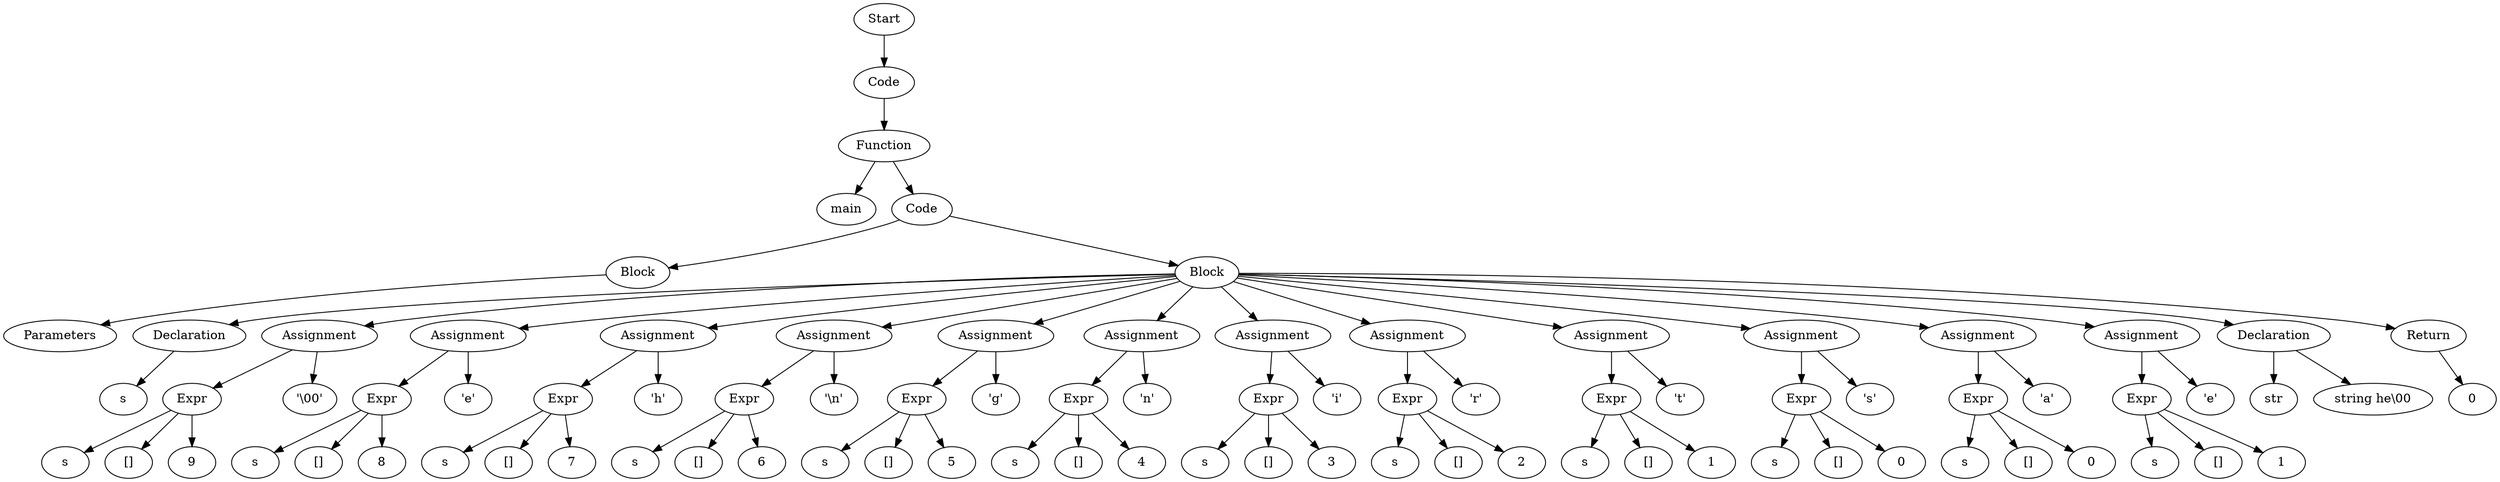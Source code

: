 digraph AST {
  "135951640409856" [label="Start"];
  "135951640409856" -> "135951640412064";
  "135951640412064" [label="Code"];
  "135951640412064" -> "135951640404384";
  "135951640404384" [label="Function"];
  "135951640404384" -> "135951640397568";
  "135951640404384" -> "135951640406496";
  "135951640397568" [label="main"];
  "135951640406496" [label="Code"];
  "135951640406496" -> "135951640222960";
  "135951640406496" -> "135951640228768";
  "135951640222960" [label="Block"];
  "135951640222960" -> "135951640407984";
  "135951640407984" [label="Parameters"];
  "135951640228768" [label="Block"];
  "135951640228768" -> "135951638620736";
  "135951640228768" -> "135951639797216";
  "135951640228768" -> "135951639790976";
  "135951640228768" -> "135951641462432";
  "135951640228768" -> "135951641466032";
  "135951640228768" -> "135951640466704";
  "135951640228768" -> "135951640462912";
  "135951640228768" -> "135951640471456";
  "135951640228768" -> "135951641464400";
  "135951640228768" -> "135951641462048";
  "135951640228768" -> "135951641463440";
  "135951640228768" -> "135951640466992";
  "135951640228768" -> "135951641463776";
  "135951640228768" -> "135951639792944";
  "135951640228768" -> "135951640221520";
  "135951638620736" [label="Declaration"];
  "135951638620736" -> "135951638610512";
  "135951638610512" [label="s"];
  "135951639797216" [label="Assignment"];
  "135951639797216" -> "135951640396896";
  "135951639797216" -> "135951641463872";
  "135951640396896" [label="Expr"];
  "135951640396896" -> "135951639803168";
  "135951640396896" -> "135951640402416";
  "135951640396896" -> "135951640395936";
  "135951639803168" [label="s"];
  "135951640402416" [label="[]"];
  "135951640395936" [label="9"];
  "135951641463872" [label="'\\00'"];
  "135951639790976" [label="Assignment"];
  "135951639790976" -> "135951639802448";
  "135951639790976" -> "135951641463584";
  "135951639802448" [label="Expr"];
  "135951639802448" -> "135951639792224";
  "135951639802448" -> "135951639791648";
  "135951639802448" -> "135951639799088";
  "135951639792224" [label="s"];
  "135951639791648" [label="[]"];
  "135951639799088" [label="8"];
  "135951641463584" [label="'e'"];
  "135951641462432" [label="Assignment"];
  "135951641462432" -> "135951639799760";
  "135951641462432" -> "135951641466224";
  "135951639799760" [label="Expr"];
  "135951639799760" -> "135951639804848";
  "135951639799760" -> "135951639802832";
  "135951639799760" -> "135951639793088";
  "135951639804848" [label="s"];
  "135951639802832" [label="[]"];
  "135951639793088" [label="7"];
  "135951641466224" [label="'h'"];
  "135951641466032" [label="Assignment"];
  "135951641466032" -> "135951639798416";
  "135951641466032" -> "135951641470640";
  "135951639798416" [label="Expr"];
  "135951639798416" -> "135951639805424";
  "135951639798416" -> "135951639804368";
  "135951639798416" -> "135951639805856";
  "135951639805424" [label="s"];
  "135951639804368" [label="[]"];
  "135951639805856" [label="6"];
  "135951641470640" [label="'\\n'"];
  "135951640466704" [label="Assignment"];
  "135951640466704" -> "135951640466176";
  "135951640466704" -> "135951641465024";
  "135951640466176" [label="Expr"];
  "135951640466176" -> "135951640472752";
  "135951640466176" -> "135951639801776";
  "135951640466176" -> "135951640470256";
  "135951640472752" [label="s"];
  "135951639801776" [label="[]"];
  "135951640470256" [label="5"];
  "135951641465024" [label="'g'"];
  "135951640462912" [label="Assignment"];
  "135951640462912" -> "135951640474096";
  "135951640462912" -> "135951641467088";
  "135951640474096" [label="Expr"];
  "135951640474096" -> "135951640469344";
  "135951640474096" -> "135951640473664";
  "135951640474096" -> "135951640475968";
  "135951640469344" [label="s"];
  "135951640473664" [label="[]"];
  "135951640475968" [label="4"];
  "135951641467088" [label="'n'"];
  "135951640471456" [label="Assignment"];
  "135951640471456" -> "135951640476928";
  "135951640471456" -> "135951641472896";
  "135951640476928" [label="Expr"];
  "135951640476928" -> "135951640462960";
  "135951640476928" -> "135951640469392";
  "135951640476928" -> "135951640463536";
  "135951640462960" [label="s"];
  "135951640469392" [label="[]"];
  "135951640463536" [label="3"];
  "135951641472896" [label="'i'"];
  "135951641464400" [label="Assignment"];
  "135951641464400" -> "135951640474336";
  "135951641464400" -> "135951641470016";
  "135951640474336" [label="Expr"];
  "135951640474336" -> "135951640462096";
  "135951640474336" -> "135951640467520";
  "135951640474336" -> "135951640467808";
  "135951640462096" [label="s"];
  "135951640467520" [label="[]"];
  "135951640467808" [label="2"];
  "135951641470016" [label="'r'"];
  "135951641462048" [label="Assignment"];
  "135951641462048" -> "135951640475248";
  "135951641462048" -> "135951641475536";
  "135951640475248" [label="Expr"];
  "135951640475248" -> "135951641465888";
  "135951640475248" -> "135951640464976";
  "135951640475248" -> "135951640477168";
  "135951641465888" [label="s"];
  "135951640464976" [label="[]"];
  "135951640477168" [label="1"];
  "135951641475536" [label="'t'"];
  "135951641463440" [label="Assignment"];
  "135951641463440" -> "135951640472800";
  "135951641463440" -> "135951641469200";
  "135951640472800" [label="Expr"];
  "135951640472800" -> "135951641475200";
  "135951640472800" -> "135951640470496";
  "135951640472800" -> "135951640472512";
  "135951641475200" [label="s"];
  "135951640470496" [label="[]"];
  "135951640472512" [label="0"];
  "135951641469200" [label="'s'"];
  "135951640466992" [label="Assignment"];
  "135951640466992" -> "135951640470016";
  "135951640466992" -> "135951641466560";
  "135951640470016" [label="Expr"];
  "135951640470016" -> "135951640466656";
  "135951640470016" -> "135951640474768";
  "135951640470016" -> "135951641463728";
  "135951640466656" [label="s"];
  "135951640474768" [label="[]"];
  "135951641463728" [label="0"];
  "135951641466560" [label="'a'"];
  "135951641463776" [label="Assignment"];
  "135951641463776" -> "135951641465504";
  "135951641463776" -> "135951640227472";
  "135951641465504" [label="Expr"];
  "135951641465504" -> "135951641471648";
  "135951641465504" -> "135951640397760";
  "135951641465504" -> "135951639789920";
  "135951641471648" [label="s"];
  "135951640397760" [label="[]"];
  "135951639789920" [label="1"];
  "135951640227472" [label="'e'"];
  "135951639792944" [label="Declaration"];
  "135951639792944" -> "135951639802400";
  "135951639792944" -> "135951640221424";
  "135951639802400" [label="str"];
  "135951640221424" [label="string he\\00"];
  "135951640221520" [label="Return"];
  "135951640221520" -> "135951640222288";
  "135951640222288" [label="0"];
}
